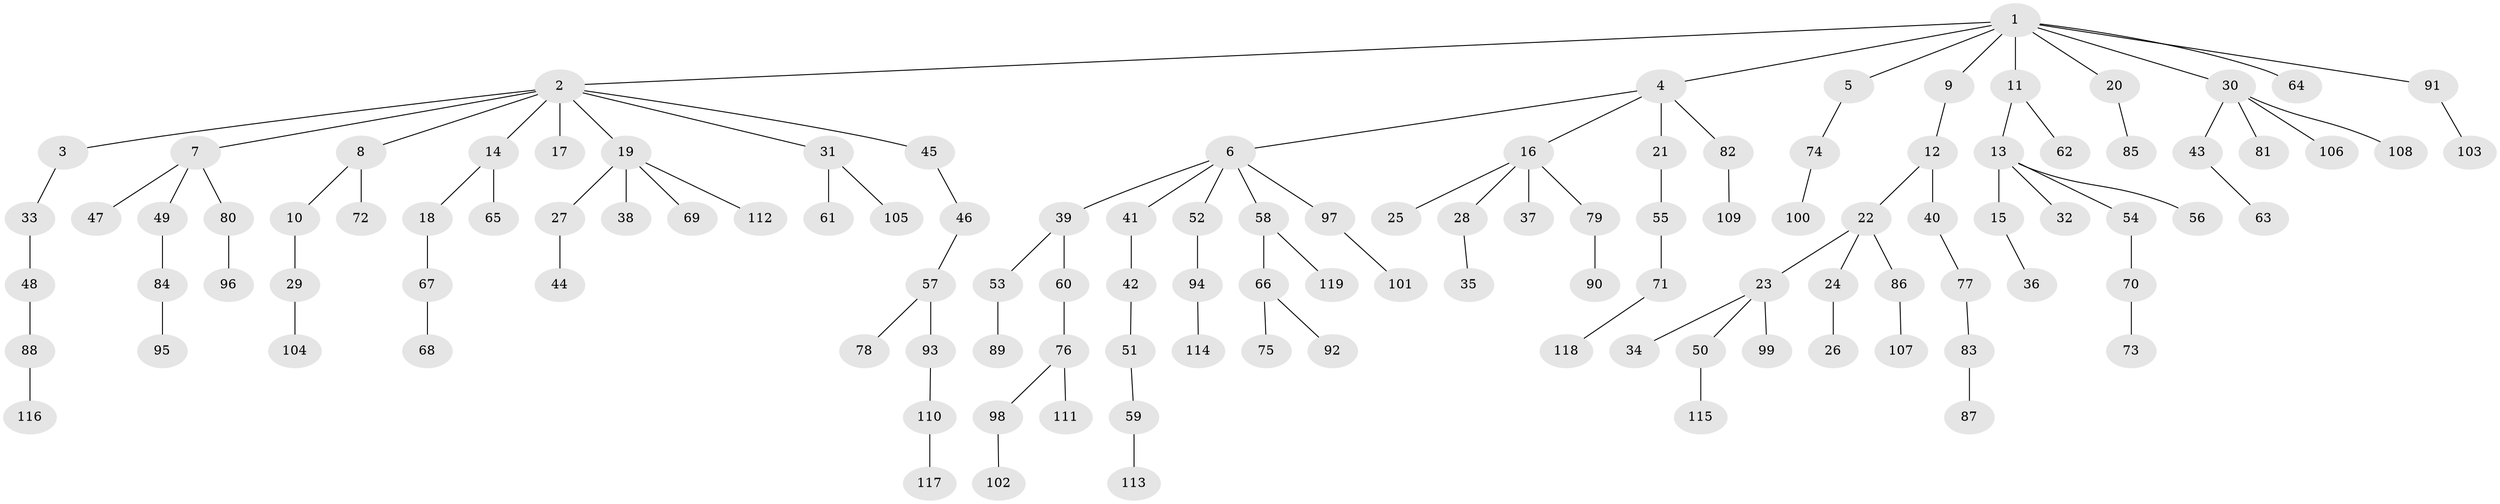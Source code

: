 // Generated by graph-tools (version 1.1) at 2025/26/03/09/25 03:26:26]
// undirected, 119 vertices, 118 edges
graph export_dot {
graph [start="1"]
  node [color=gray90,style=filled];
  1;
  2;
  3;
  4;
  5;
  6;
  7;
  8;
  9;
  10;
  11;
  12;
  13;
  14;
  15;
  16;
  17;
  18;
  19;
  20;
  21;
  22;
  23;
  24;
  25;
  26;
  27;
  28;
  29;
  30;
  31;
  32;
  33;
  34;
  35;
  36;
  37;
  38;
  39;
  40;
  41;
  42;
  43;
  44;
  45;
  46;
  47;
  48;
  49;
  50;
  51;
  52;
  53;
  54;
  55;
  56;
  57;
  58;
  59;
  60;
  61;
  62;
  63;
  64;
  65;
  66;
  67;
  68;
  69;
  70;
  71;
  72;
  73;
  74;
  75;
  76;
  77;
  78;
  79;
  80;
  81;
  82;
  83;
  84;
  85;
  86;
  87;
  88;
  89;
  90;
  91;
  92;
  93;
  94;
  95;
  96;
  97;
  98;
  99;
  100;
  101;
  102;
  103;
  104;
  105;
  106;
  107;
  108;
  109;
  110;
  111;
  112;
  113;
  114;
  115;
  116;
  117;
  118;
  119;
  1 -- 2;
  1 -- 4;
  1 -- 5;
  1 -- 9;
  1 -- 11;
  1 -- 20;
  1 -- 30;
  1 -- 64;
  1 -- 91;
  2 -- 3;
  2 -- 7;
  2 -- 8;
  2 -- 14;
  2 -- 17;
  2 -- 19;
  2 -- 31;
  2 -- 45;
  3 -- 33;
  4 -- 6;
  4 -- 16;
  4 -- 21;
  4 -- 82;
  5 -- 74;
  6 -- 39;
  6 -- 41;
  6 -- 52;
  6 -- 58;
  6 -- 97;
  7 -- 47;
  7 -- 49;
  7 -- 80;
  8 -- 10;
  8 -- 72;
  9 -- 12;
  10 -- 29;
  11 -- 13;
  11 -- 62;
  12 -- 22;
  12 -- 40;
  13 -- 15;
  13 -- 32;
  13 -- 54;
  13 -- 56;
  14 -- 18;
  14 -- 65;
  15 -- 36;
  16 -- 25;
  16 -- 28;
  16 -- 37;
  16 -- 79;
  18 -- 67;
  19 -- 27;
  19 -- 38;
  19 -- 69;
  19 -- 112;
  20 -- 85;
  21 -- 55;
  22 -- 23;
  22 -- 24;
  22 -- 86;
  23 -- 34;
  23 -- 50;
  23 -- 99;
  24 -- 26;
  27 -- 44;
  28 -- 35;
  29 -- 104;
  30 -- 43;
  30 -- 81;
  30 -- 106;
  30 -- 108;
  31 -- 61;
  31 -- 105;
  33 -- 48;
  39 -- 53;
  39 -- 60;
  40 -- 77;
  41 -- 42;
  42 -- 51;
  43 -- 63;
  45 -- 46;
  46 -- 57;
  48 -- 88;
  49 -- 84;
  50 -- 115;
  51 -- 59;
  52 -- 94;
  53 -- 89;
  54 -- 70;
  55 -- 71;
  57 -- 78;
  57 -- 93;
  58 -- 66;
  58 -- 119;
  59 -- 113;
  60 -- 76;
  66 -- 75;
  66 -- 92;
  67 -- 68;
  70 -- 73;
  71 -- 118;
  74 -- 100;
  76 -- 98;
  76 -- 111;
  77 -- 83;
  79 -- 90;
  80 -- 96;
  82 -- 109;
  83 -- 87;
  84 -- 95;
  86 -- 107;
  88 -- 116;
  91 -- 103;
  93 -- 110;
  94 -- 114;
  97 -- 101;
  98 -- 102;
  110 -- 117;
}

